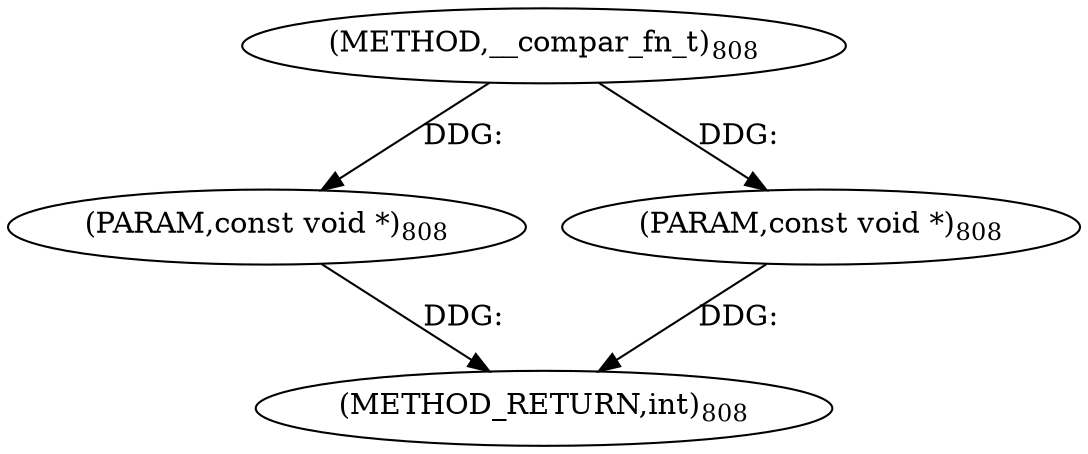 digraph "__compar_fn_t" {  
"45493" [label = <(METHOD,__compar_fn_t)<SUB>808</SUB>> ]
"45496" [label = <(METHOD_RETURN,int)<SUB>808</SUB>> ]
"45494" [label = <(PARAM,const void *)<SUB>808</SUB>> ]
"45495" [label = <(PARAM,const void *)<SUB>808</SUB>> ]
  "45494" -> "45496"  [ label = "DDG: "] 
  "45495" -> "45496"  [ label = "DDG: "] 
  "45493" -> "45494"  [ label = "DDG: "] 
  "45493" -> "45495"  [ label = "DDG: "] 
}
